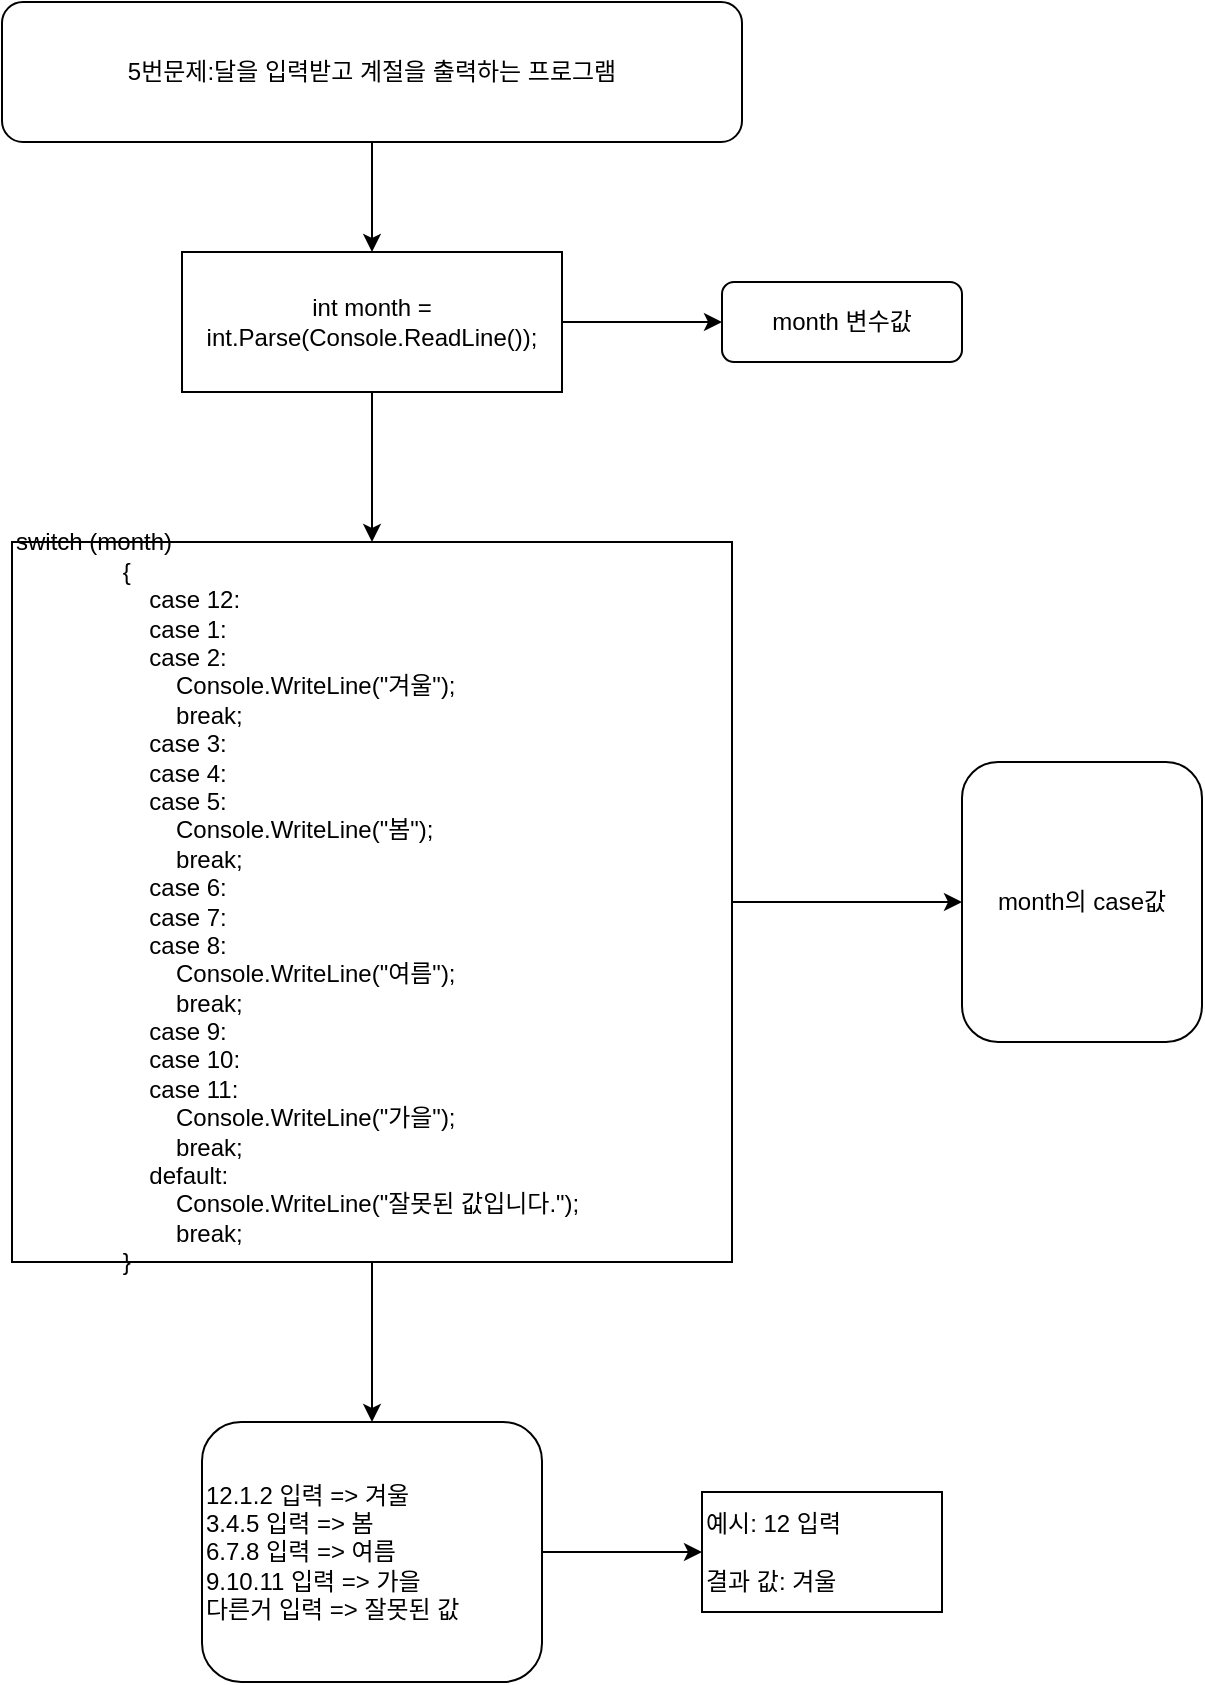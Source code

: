 <mxfile version="14.1.1" type="github">
  <diagram id="C5RBs43oDa-KdzZeNtuy" name="Page-1">
    <mxGraphModel dx="1422" dy="762" grid="1" gridSize="10" guides="1" tooltips="1" connect="1" arrows="1" fold="1" page="1" pageScale="1" pageWidth="827" pageHeight="1169" math="0" shadow="0">
      <root>
        <mxCell id="WIyWlLk6GJQsqaUBKTNV-0" />
        <mxCell id="WIyWlLk6GJQsqaUBKTNV-1" parent="WIyWlLk6GJQsqaUBKTNV-0" />
        <mxCell id="A3kbNb1TipBI972J--of-3" style="edgeStyle=orthogonalEdgeStyle;rounded=0;orthogonalLoop=1;jettySize=auto;html=1;" edge="1" parent="WIyWlLk6GJQsqaUBKTNV-1" source="WIyWlLk6GJQsqaUBKTNV-3" target="A3kbNb1TipBI972J--of-1">
          <mxGeometry relative="1" as="geometry" />
        </mxCell>
        <mxCell id="WIyWlLk6GJQsqaUBKTNV-3" value="5번문제:달을 입력받고 계절을 출력하는 프로그램" style="rounded=1;whiteSpace=wrap;html=1;fontSize=12;glass=0;strokeWidth=1;shadow=0;" parent="WIyWlLk6GJQsqaUBKTNV-1" vertex="1">
          <mxGeometry x="160" y="50" width="370" height="70" as="geometry" />
        </mxCell>
        <mxCell id="WIyWlLk6GJQsqaUBKTNV-7" value="month 변수값" style="rounded=1;whiteSpace=wrap;html=1;fontSize=12;glass=0;strokeWidth=1;shadow=0;" parent="WIyWlLk6GJQsqaUBKTNV-1" vertex="1">
          <mxGeometry x="520" y="190" width="120" height="40" as="geometry" />
        </mxCell>
        <mxCell id="A3kbNb1TipBI972J--of-10" style="edgeStyle=orthogonalEdgeStyle;rounded=0;orthogonalLoop=1;jettySize=auto;html=1;" edge="1" parent="WIyWlLk6GJQsqaUBKTNV-1" source="WIyWlLk6GJQsqaUBKTNV-11" target="A3kbNb1TipBI972J--of-9">
          <mxGeometry relative="1" as="geometry" />
        </mxCell>
        <mxCell id="WIyWlLk6GJQsqaUBKTNV-11" value="12.1.2 입력 =&amp;gt; 겨울&lt;br&gt;3.4.5 입력 =&amp;gt; 봄&lt;br&gt;6.7.8 입력 =&amp;gt; 여름&lt;br&gt;9.10.11 입력 =&amp;gt; 가을&lt;br&gt;다른거 입력 =&amp;gt; 잘못된 값" style="rounded=1;whiteSpace=wrap;html=1;fontSize=12;glass=0;strokeWidth=1;shadow=0;align=left;" parent="WIyWlLk6GJQsqaUBKTNV-1" vertex="1">
          <mxGeometry x="260" y="760" width="170" height="130" as="geometry" />
        </mxCell>
        <mxCell id="WIyWlLk6GJQsqaUBKTNV-12" value="month의 case값" style="rounded=1;whiteSpace=wrap;html=1;fontSize=12;glass=0;strokeWidth=1;shadow=0;" parent="WIyWlLk6GJQsqaUBKTNV-1" vertex="1">
          <mxGeometry x="640" y="430" width="120" height="140" as="geometry" />
        </mxCell>
        <mxCell id="A3kbNb1TipBI972J--of-4" style="edgeStyle=orthogonalEdgeStyle;rounded=0;orthogonalLoop=1;jettySize=auto;html=1;entryX=0;entryY=0.5;entryDx=0;entryDy=0;" edge="1" parent="WIyWlLk6GJQsqaUBKTNV-1" source="A3kbNb1TipBI972J--of-1" target="WIyWlLk6GJQsqaUBKTNV-7">
          <mxGeometry relative="1" as="geometry" />
        </mxCell>
        <mxCell id="A3kbNb1TipBI972J--of-6" style="edgeStyle=orthogonalEdgeStyle;rounded=0;orthogonalLoop=1;jettySize=auto;html=1;" edge="1" parent="WIyWlLk6GJQsqaUBKTNV-1" source="A3kbNb1TipBI972J--of-1" target="A3kbNb1TipBI972J--of-5">
          <mxGeometry relative="1" as="geometry" />
        </mxCell>
        <mxCell id="A3kbNb1TipBI972J--of-1" value="&#xa;&#xa;&lt;span style=&quot;color: rgb(0, 0, 0); font-size: 12px; font-style: normal; font-weight: 400; letter-spacing: normal; text-indent: 0px; text-transform: none; word-spacing: 0px; display: inline; float: none;&quot;&gt;int month = int.Parse(Console.ReadLine());&lt;/span&gt;&#xa;&#xa;" style="rounded=0;whiteSpace=wrap;html=1;" vertex="1" parent="WIyWlLk6GJQsqaUBKTNV-1">
          <mxGeometry x="250" y="175" width="190" height="70" as="geometry" />
        </mxCell>
        <mxCell id="A3kbNb1TipBI972J--of-7" style="edgeStyle=orthogonalEdgeStyle;rounded=0;orthogonalLoop=1;jettySize=auto;html=1;entryX=0;entryY=0.5;entryDx=0;entryDy=0;" edge="1" parent="WIyWlLk6GJQsqaUBKTNV-1" source="A3kbNb1TipBI972J--of-5" target="WIyWlLk6GJQsqaUBKTNV-12">
          <mxGeometry relative="1" as="geometry" />
        </mxCell>
        <mxCell id="A3kbNb1TipBI972J--of-8" style="edgeStyle=orthogonalEdgeStyle;rounded=0;orthogonalLoop=1;jettySize=auto;html=1;" edge="1" parent="WIyWlLk6GJQsqaUBKTNV-1" source="A3kbNb1TipBI972J--of-5" target="WIyWlLk6GJQsqaUBKTNV-11">
          <mxGeometry relative="1" as="geometry" />
        </mxCell>
        <mxCell id="A3kbNb1TipBI972J--of-5" value="&lt;span style=&quot;font-family: , &amp;quot;dotum&amp;quot; , &amp;quot;helvetica&amp;quot; , &amp;quot;apple sd gothic neo&amp;quot; , sans-serif&quot;&gt;switch (month)&lt;/span&gt;&lt;br style=&quot;font-family: , &amp;quot;dotum&amp;quot; , &amp;quot;helvetica&amp;quot; , &amp;quot;apple sd gothic neo&amp;quot; , sans-serif&quot;&gt;&lt;span style=&quot;font-family: , &amp;quot;dotum&amp;quot; , &amp;quot;helvetica&amp;quot; , &amp;quot;apple sd gothic neo&amp;quot; , sans-serif&quot;&gt;&amp;nbsp;&amp;nbsp;&amp;nbsp;&amp;nbsp;&amp;nbsp;&amp;nbsp;&amp;nbsp;&amp;nbsp;&amp;nbsp;&amp;nbsp;&amp;nbsp;&amp;nbsp;&amp;nbsp;&amp;nbsp;&amp;nbsp; {&lt;/span&gt;&lt;br style=&quot;font-family: , &amp;quot;dotum&amp;quot; , &amp;quot;helvetica&amp;quot; , &amp;quot;apple sd gothic neo&amp;quot; , sans-serif&quot;&gt;&lt;span style=&quot;font-family: , &amp;quot;dotum&amp;quot; , &amp;quot;helvetica&amp;quot; , &amp;quot;apple sd gothic neo&amp;quot; , sans-serif&quot;&gt;&amp;nbsp;&amp;nbsp;&amp;nbsp;&amp;nbsp;&amp;nbsp;&amp;nbsp;&amp;nbsp;&amp;nbsp;&amp;nbsp;&amp;nbsp;&amp;nbsp;&amp;nbsp;&amp;nbsp;&amp;nbsp;&amp;nbsp;&amp;nbsp;&amp;nbsp;&amp;nbsp;&amp;nbsp; case 12:&lt;/span&gt;&lt;br style=&quot;font-family: , &amp;quot;dotum&amp;quot; , &amp;quot;helvetica&amp;quot; , &amp;quot;apple sd gothic neo&amp;quot; , sans-serif&quot;&gt;&lt;span style=&quot;font-family: , &amp;quot;dotum&amp;quot; , &amp;quot;helvetica&amp;quot; , &amp;quot;apple sd gothic neo&amp;quot; , sans-serif&quot;&gt;&amp;nbsp;&amp;nbsp;&amp;nbsp;&amp;nbsp;&amp;nbsp;&amp;nbsp;&amp;nbsp;&amp;nbsp;&amp;nbsp;&amp;nbsp;&amp;nbsp;&amp;nbsp;&amp;nbsp;&amp;nbsp;&amp;nbsp;&amp;nbsp;&amp;nbsp;&amp;nbsp;&amp;nbsp; case 1:&lt;/span&gt;&lt;br style=&quot;font-family: , &amp;quot;dotum&amp;quot; , &amp;quot;helvetica&amp;quot; , &amp;quot;apple sd gothic neo&amp;quot; , sans-serif&quot;&gt;&lt;span style=&quot;font-family: , &amp;quot;dotum&amp;quot; , &amp;quot;helvetica&amp;quot; , &amp;quot;apple sd gothic neo&amp;quot; , sans-serif&quot;&gt;&amp;nbsp;&amp;nbsp;&amp;nbsp;&amp;nbsp;&amp;nbsp;&amp;nbsp;&amp;nbsp;&amp;nbsp;&amp;nbsp;&amp;nbsp;&amp;nbsp;&amp;nbsp;&amp;nbsp;&amp;nbsp;&amp;nbsp;&amp;nbsp;&amp;nbsp;&amp;nbsp;&amp;nbsp; case 2:&lt;/span&gt;&lt;br style=&quot;font-family: , &amp;quot;dotum&amp;quot; , &amp;quot;helvetica&amp;quot; , &amp;quot;apple sd gothic neo&amp;quot; , sans-serif&quot;&gt;&lt;span style=&quot;font-family: , &amp;quot;dotum&amp;quot; , &amp;quot;helvetica&amp;quot; , &amp;quot;apple sd gothic neo&amp;quot; , sans-serif&quot;&gt;&amp;nbsp;&amp;nbsp;&amp;nbsp;&amp;nbsp;&amp;nbsp;&amp;nbsp;&amp;nbsp;&amp;nbsp;&amp;nbsp;&amp;nbsp;&amp;nbsp;&amp;nbsp;&amp;nbsp;&amp;nbsp;&amp;nbsp;&amp;nbsp;&amp;nbsp;&amp;nbsp;&amp;nbsp;&amp;nbsp;&amp;nbsp;&amp;nbsp;&amp;nbsp; Console.WriteLine(&quot;겨울&quot;);&lt;/span&gt;&lt;br style=&quot;font-family: , &amp;quot;dotum&amp;quot; , &amp;quot;helvetica&amp;quot; , &amp;quot;apple sd gothic neo&amp;quot; , sans-serif&quot;&gt;&lt;span style=&quot;font-family: , &amp;quot;dotum&amp;quot; , &amp;quot;helvetica&amp;quot; , &amp;quot;apple sd gothic neo&amp;quot; , sans-serif&quot;&gt;&amp;nbsp;&amp;nbsp;&amp;nbsp;&amp;nbsp;&amp;nbsp;&amp;nbsp;&amp;nbsp;&amp;nbsp;&amp;nbsp;&amp;nbsp;&amp;nbsp;&amp;nbsp;&amp;nbsp;&amp;nbsp;&amp;nbsp;&amp;nbsp;&amp;nbsp;&amp;nbsp;&amp;nbsp;&amp;nbsp;&amp;nbsp;&amp;nbsp;&amp;nbsp; break;&lt;/span&gt;&lt;br style=&quot;font-family: , &amp;quot;dotum&amp;quot; , &amp;quot;helvetica&amp;quot; , &amp;quot;apple sd gothic neo&amp;quot; , sans-serif&quot;&gt;&lt;span style=&quot;font-family: , &amp;quot;dotum&amp;quot; , &amp;quot;helvetica&amp;quot; , &amp;quot;apple sd gothic neo&amp;quot; , sans-serif&quot;&gt;&amp;nbsp;&amp;nbsp;&amp;nbsp;&amp;nbsp;&amp;nbsp;&amp;nbsp;&amp;nbsp;&amp;nbsp;&amp;nbsp;&amp;nbsp;&amp;nbsp;&amp;nbsp;&amp;nbsp;&amp;nbsp;&amp;nbsp;&amp;nbsp;&amp;nbsp;&amp;nbsp;&amp;nbsp; case 3:&lt;/span&gt;&lt;br style=&quot;font-family: , &amp;quot;dotum&amp;quot; , &amp;quot;helvetica&amp;quot; , &amp;quot;apple sd gothic neo&amp;quot; , sans-serif&quot;&gt;&lt;span style=&quot;font-family: , &amp;quot;dotum&amp;quot; , &amp;quot;helvetica&amp;quot; , &amp;quot;apple sd gothic neo&amp;quot; , sans-serif&quot;&gt;&amp;nbsp;&amp;nbsp;&amp;nbsp;&amp;nbsp;&amp;nbsp;&amp;nbsp;&amp;nbsp;&amp;nbsp;&amp;nbsp;&amp;nbsp;&amp;nbsp;&amp;nbsp;&amp;nbsp;&amp;nbsp;&amp;nbsp;&amp;nbsp;&amp;nbsp;&amp;nbsp;&amp;nbsp; case 4:&lt;/span&gt;&lt;br style=&quot;font-family: , &amp;quot;dotum&amp;quot; , &amp;quot;helvetica&amp;quot; , &amp;quot;apple sd gothic neo&amp;quot; , sans-serif&quot;&gt;&lt;span style=&quot;font-family: , &amp;quot;dotum&amp;quot; , &amp;quot;helvetica&amp;quot; , &amp;quot;apple sd gothic neo&amp;quot; , sans-serif&quot;&gt;&amp;nbsp;&amp;nbsp;&amp;nbsp;&amp;nbsp;&amp;nbsp;&amp;nbsp;&amp;nbsp;&amp;nbsp;&amp;nbsp;&amp;nbsp;&amp;nbsp;&amp;nbsp;&amp;nbsp;&amp;nbsp;&amp;nbsp;&amp;nbsp;&amp;nbsp;&amp;nbsp;&amp;nbsp; case 5:&lt;/span&gt;&lt;br style=&quot;font-family: , &amp;quot;dotum&amp;quot; , &amp;quot;helvetica&amp;quot; , &amp;quot;apple sd gothic neo&amp;quot; , sans-serif&quot;&gt;&lt;span style=&quot;font-family: , &amp;quot;dotum&amp;quot; , &amp;quot;helvetica&amp;quot; , &amp;quot;apple sd gothic neo&amp;quot; , sans-serif&quot;&gt;&amp;nbsp;&amp;nbsp;&amp;nbsp;&amp;nbsp;&amp;nbsp;&amp;nbsp;&amp;nbsp;&amp;nbsp;&amp;nbsp;&amp;nbsp;&amp;nbsp;&amp;nbsp;&amp;nbsp;&amp;nbsp;&amp;nbsp;&amp;nbsp;&amp;nbsp;&amp;nbsp;&amp;nbsp;&amp;nbsp;&amp;nbsp;&amp;nbsp;&amp;nbsp; Console.WriteLine(&quot;봄&quot;);&lt;/span&gt;&lt;br style=&quot;font-family: , &amp;quot;dotum&amp;quot; , &amp;quot;helvetica&amp;quot; , &amp;quot;apple sd gothic neo&amp;quot; , sans-serif&quot;&gt;&lt;span style=&quot;font-family: , &amp;quot;dotum&amp;quot; , &amp;quot;helvetica&amp;quot; , &amp;quot;apple sd gothic neo&amp;quot; , sans-serif&quot;&gt;&amp;nbsp;&amp;nbsp;&amp;nbsp;&amp;nbsp;&amp;nbsp;&amp;nbsp;&amp;nbsp;&amp;nbsp;&amp;nbsp;&amp;nbsp;&amp;nbsp;&amp;nbsp;&amp;nbsp;&amp;nbsp;&amp;nbsp;&amp;nbsp;&amp;nbsp;&amp;nbsp;&amp;nbsp;&amp;nbsp;&amp;nbsp;&amp;nbsp;&amp;nbsp; break;&lt;/span&gt;&lt;br style=&quot;font-family: , &amp;quot;dotum&amp;quot; , &amp;quot;helvetica&amp;quot; , &amp;quot;apple sd gothic neo&amp;quot; , sans-serif&quot;&gt;&lt;span style=&quot;font-family: , &amp;quot;dotum&amp;quot; , &amp;quot;helvetica&amp;quot; , &amp;quot;apple sd gothic neo&amp;quot; , sans-serif&quot;&gt;&amp;nbsp;&amp;nbsp;&amp;nbsp;&amp;nbsp;&amp;nbsp;&amp;nbsp;&amp;nbsp;&amp;nbsp;&amp;nbsp;&amp;nbsp;&amp;nbsp;&amp;nbsp;&amp;nbsp;&amp;nbsp;&amp;nbsp;&amp;nbsp;&amp;nbsp;&amp;nbsp;&amp;nbsp; case 6:&lt;/span&gt;&lt;br style=&quot;font-family: , &amp;quot;dotum&amp;quot; , &amp;quot;helvetica&amp;quot; , &amp;quot;apple sd gothic neo&amp;quot; , sans-serif&quot;&gt;&lt;span style=&quot;font-family: , &amp;quot;dotum&amp;quot; , &amp;quot;helvetica&amp;quot; , &amp;quot;apple sd gothic neo&amp;quot; , sans-serif&quot;&gt;&amp;nbsp;&amp;nbsp;&amp;nbsp;&amp;nbsp;&amp;nbsp;&amp;nbsp;&amp;nbsp;&amp;nbsp;&amp;nbsp;&amp;nbsp;&amp;nbsp;&amp;nbsp;&amp;nbsp;&amp;nbsp;&amp;nbsp;&amp;nbsp;&amp;nbsp;&amp;nbsp;&amp;nbsp; case 7:&lt;/span&gt;&lt;br style=&quot;font-family: , &amp;quot;dotum&amp;quot; , &amp;quot;helvetica&amp;quot; , &amp;quot;apple sd gothic neo&amp;quot; , sans-serif&quot;&gt;&lt;span style=&quot;font-family: , &amp;quot;dotum&amp;quot; , &amp;quot;helvetica&amp;quot; , &amp;quot;apple sd gothic neo&amp;quot; , sans-serif&quot;&gt;&amp;nbsp;&amp;nbsp;&amp;nbsp;&amp;nbsp;&amp;nbsp;&amp;nbsp;&amp;nbsp;&amp;nbsp;&amp;nbsp;&amp;nbsp;&amp;nbsp;&amp;nbsp;&amp;nbsp;&amp;nbsp;&amp;nbsp;&amp;nbsp;&amp;nbsp;&amp;nbsp;&amp;nbsp; case 8:&lt;/span&gt;&lt;br style=&quot;font-family: , &amp;quot;dotum&amp;quot; , &amp;quot;helvetica&amp;quot; , &amp;quot;apple sd gothic neo&amp;quot; , sans-serif&quot;&gt;&lt;span style=&quot;font-family: , &amp;quot;dotum&amp;quot; , &amp;quot;helvetica&amp;quot; , &amp;quot;apple sd gothic neo&amp;quot; , sans-serif&quot;&gt;&amp;nbsp;&amp;nbsp;&amp;nbsp;&amp;nbsp;&amp;nbsp;&amp;nbsp;&amp;nbsp;&amp;nbsp;&amp;nbsp;&amp;nbsp;&amp;nbsp;&amp;nbsp;&amp;nbsp;&amp;nbsp;&amp;nbsp;&amp;nbsp;&amp;nbsp;&amp;nbsp;&amp;nbsp;&amp;nbsp;&amp;nbsp;&amp;nbsp;&amp;nbsp; Console.WriteLine(&quot;여름&quot;);&lt;/span&gt;&lt;br style=&quot;font-family: , &amp;quot;dotum&amp;quot; , &amp;quot;helvetica&amp;quot; , &amp;quot;apple sd gothic neo&amp;quot; , sans-serif&quot;&gt;&lt;span style=&quot;font-family: , &amp;quot;dotum&amp;quot; , &amp;quot;helvetica&amp;quot; , &amp;quot;apple sd gothic neo&amp;quot; , sans-serif&quot;&gt;&amp;nbsp;&amp;nbsp;&amp;nbsp;&amp;nbsp;&amp;nbsp;&amp;nbsp;&amp;nbsp;&amp;nbsp;&amp;nbsp;&amp;nbsp;&amp;nbsp;&amp;nbsp;&amp;nbsp;&amp;nbsp;&amp;nbsp;&amp;nbsp;&amp;nbsp;&amp;nbsp;&amp;nbsp;&amp;nbsp;&amp;nbsp;&amp;nbsp;&amp;nbsp; break;&lt;/span&gt;&lt;br style=&quot;font-family: , &amp;quot;dotum&amp;quot; , &amp;quot;helvetica&amp;quot; , &amp;quot;apple sd gothic neo&amp;quot; , sans-serif&quot;&gt;&lt;span style=&quot;font-family: , &amp;quot;dotum&amp;quot; , &amp;quot;helvetica&amp;quot; , &amp;quot;apple sd gothic neo&amp;quot; , sans-serif&quot;&gt;&amp;nbsp;&amp;nbsp;&amp;nbsp;&amp;nbsp;&amp;nbsp;&amp;nbsp;&amp;nbsp;&amp;nbsp;&amp;nbsp;&amp;nbsp;&amp;nbsp;&amp;nbsp;&amp;nbsp;&amp;nbsp;&amp;nbsp;&amp;nbsp;&amp;nbsp;&amp;nbsp;&amp;nbsp; case 9:&lt;/span&gt;&lt;br style=&quot;font-family: , &amp;quot;dotum&amp;quot; , &amp;quot;helvetica&amp;quot; , &amp;quot;apple sd gothic neo&amp;quot; , sans-serif&quot;&gt;&lt;span style=&quot;font-family: , &amp;quot;dotum&amp;quot; , &amp;quot;helvetica&amp;quot; , &amp;quot;apple sd gothic neo&amp;quot; , sans-serif&quot;&gt;&amp;nbsp;&amp;nbsp;&amp;nbsp;&amp;nbsp;&amp;nbsp;&amp;nbsp;&amp;nbsp;&amp;nbsp;&amp;nbsp;&amp;nbsp;&amp;nbsp;&amp;nbsp;&amp;nbsp;&amp;nbsp;&amp;nbsp;&amp;nbsp;&amp;nbsp;&amp;nbsp;&amp;nbsp; case 10:&lt;/span&gt;&lt;br style=&quot;font-family: , &amp;quot;dotum&amp;quot; , &amp;quot;helvetica&amp;quot; , &amp;quot;apple sd gothic neo&amp;quot; , sans-serif&quot;&gt;&lt;span style=&quot;font-family: , &amp;quot;dotum&amp;quot; , &amp;quot;helvetica&amp;quot; , &amp;quot;apple sd gothic neo&amp;quot; , sans-serif&quot;&gt;&amp;nbsp;&amp;nbsp;&amp;nbsp;&amp;nbsp;&amp;nbsp;&amp;nbsp;&amp;nbsp;&amp;nbsp;&amp;nbsp;&amp;nbsp;&amp;nbsp;&amp;nbsp;&amp;nbsp;&amp;nbsp;&amp;nbsp;&amp;nbsp;&amp;nbsp;&amp;nbsp;&amp;nbsp; case 11:&lt;/span&gt;&lt;br style=&quot;font-family: , &amp;quot;dotum&amp;quot; , &amp;quot;helvetica&amp;quot; , &amp;quot;apple sd gothic neo&amp;quot; , sans-serif&quot;&gt;&lt;span style=&quot;font-family: , &amp;quot;dotum&amp;quot; , &amp;quot;helvetica&amp;quot; , &amp;quot;apple sd gothic neo&amp;quot; , sans-serif&quot;&gt;&amp;nbsp;&amp;nbsp;&amp;nbsp;&amp;nbsp;&amp;nbsp;&amp;nbsp;&amp;nbsp;&amp;nbsp;&amp;nbsp;&amp;nbsp;&amp;nbsp;&amp;nbsp;&amp;nbsp;&amp;nbsp;&amp;nbsp;&amp;nbsp;&amp;nbsp;&amp;nbsp;&amp;nbsp;&amp;nbsp;&amp;nbsp;&amp;nbsp;&amp;nbsp; Console.WriteLine(&quot;가을&quot;);&lt;/span&gt;&lt;br style=&quot;font-family: , &amp;quot;dotum&amp;quot; , &amp;quot;helvetica&amp;quot; , &amp;quot;apple sd gothic neo&amp;quot; , sans-serif&quot;&gt;&lt;span style=&quot;font-family: , &amp;quot;dotum&amp;quot; , &amp;quot;helvetica&amp;quot; , &amp;quot;apple sd gothic neo&amp;quot; , sans-serif&quot;&gt;&amp;nbsp;&amp;nbsp;&amp;nbsp;&amp;nbsp;&amp;nbsp;&amp;nbsp;&amp;nbsp;&amp;nbsp;&amp;nbsp;&amp;nbsp;&amp;nbsp;&amp;nbsp;&amp;nbsp;&amp;nbsp;&amp;nbsp;&amp;nbsp;&amp;nbsp;&amp;nbsp;&amp;nbsp;&amp;nbsp;&amp;nbsp;&amp;nbsp;&amp;nbsp; break;&lt;/span&gt;&lt;br style=&quot;font-family: , &amp;quot;dotum&amp;quot; , &amp;quot;helvetica&amp;quot; , &amp;quot;apple sd gothic neo&amp;quot; , sans-serif&quot;&gt;&lt;span style=&quot;font-family: , &amp;quot;dotum&amp;quot; , &amp;quot;helvetica&amp;quot; , &amp;quot;apple sd gothic neo&amp;quot; , sans-serif&quot;&gt;&amp;nbsp;&amp;nbsp;&amp;nbsp;&amp;nbsp;&amp;nbsp;&amp;nbsp;&amp;nbsp;&amp;nbsp;&amp;nbsp;&amp;nbsp;&amp;nbsp;&amp;nbsp;&amp;nbsp;&amp;nbsp;&amp;nbsp;&amp;nbsp;&amp;nbsp;&amp;nbsp;&amp;nbsp; default:&lt;/span&gt;&lt;br style=&quot;font-family: , &amp;quot;dotum&amp;quot; , &amp;quot;helvetica&amp;quot; , &amp;quot;apple sd gothic neo&amp;quot; , sans-serif&quot;&gt;&lt;span style=&quot;font-family: , &amp;quot;dotum&amp;quot; , &amp;quot;helvetica&amp;quot; , &amp;quot;apple sd gothic neo&amp;quot; , sans-serif&quot;&gt;&amp;nbsp;&amp;nbsp;&amp;nbsp;&amp;nbsp;&amp;nbsp;&amp;nbsp;&amp;nbsp;&amp;nbsp;&amp;nbsp;&amp;nbsp;&amp;nbsp;&amp;nbsp;&amp;nbsp;&amp;nbsp;&amp;nbsp;&amp;nbsp;&amp;nbsp;&amp;nbsp;&amp;nbsp;&amp;nbsp;&amp;nbsp;&amp;nbsp;&amp;nbsp; Console.WriteLine(&quot;잘못된 값입니다.&quot;);&lt;/span&gt;&lt;br style=&quot;font-family: , &amp;quot;dotum&amp;quot; , &amp;quot;helvetica&amp;quot; , &amp;quot;apple sd gothic neo&amp;quot; , sans-serif&quot;&gt;&lt;span style=&quot;font-family: , &amp;quot;dotum&amp;quot; , &amp;quot;helvetica&amp;quot; , &amp;quot;apple sd gothic neo&amp;quot; , sans-serif&quot;&gt;&amp;nbsp;&amp;nbsp;&amp;nbsp;&amp;nbsp;&amp;nbsp;&amp;nbsp;&amp;nbsp;&amp;nbsp;&amp;nbsp;&amp;nbsp;&amp;nbsp;&amp;nbsp;&amp;nbsp;&amp;nbsp;&amp;nbsp;&amp;nbsp;&amp;nbsp;&amp;nbsp;&amp;nbsp;&amp;nbsp;&amp;nbsp;&amp;nbsp;&amp;nbsp; break;&lt;/span&gt;&lt;br style=&quot;font-family: , &amp;quot;dotum&amp;quot; , &amp;quot;helvetica&amp;quot; , &amp;quot;apple sd gothic neo&amp;quot; , sans-serif&quot;&gt;&lt;span style=&quot;font-family: , &amp;quot;dotum&amp;quot; , &amp;quot;helvetica&amp;quot; , &amp;quot;apple sd gothic neo&amp;quot; , sans-serif&quot;&gt;&amp;nbsp;&amp;nbsp;&amp;nbsp;&amp;nbsp;&amp;nbsp;&amp;nbsp;&amp;nbsp;&amp;nbsp;&amp;nbsp;&amp;nbsp;&amp;nbsp;&amp;nbsp;&amp;nbsp;&amp;nbsp;&amp;nbsp; }&lt;/span&gt;" style="whiteSpace=wrap;html=1;aspect=fixed;align=left;" vertex="1" parent="WIyWlLk6GJQsqaUBKTNV-1">
          <mxGeometry x="165" y="320" width="360" height="360" as="geometry" />
        </mxCell>
        <mxCell id="A3kbNb1TipBI972J--of-9" value="예시: 12 입력&lt;br&gt;&lt;br&gt;결과 값: 겨울" style="rounded=0;whiteSpace=wrap;html=1;align=left;" vertex="1" parent="WIyWlLk6GJQsqaUBKTNV-1">
          <mxGeometry x="510" y="795" width="120" height="60" as="geometry" />
        </mxCell>
      </root>
    </mxGraphModel>
  </diagram>
</mxfile>

